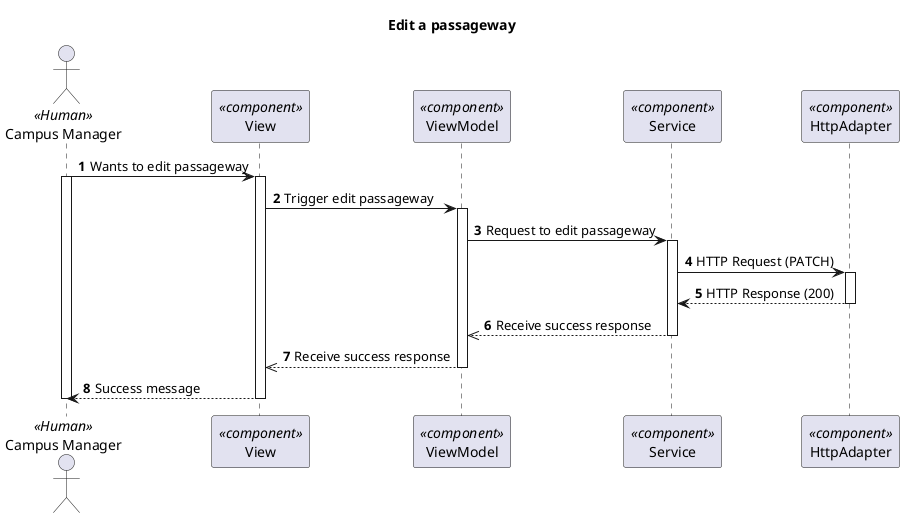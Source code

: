 @startuml Process View - Level 3 - Edit a passageway

autonumber
skinparam packageStyle rect

title Edit a passageway

actor "Campus Manager" as CM <<Human>>
participant "View" as view <<component>>
participant "ViewModel" as viewModel <<component>>
participant "Service" as service <<component>>
participant "HttpAdapter" as httpAdapter <<component>>

CM -> view : Wants to edit passageway
activate CM
activate view
view -> viewModel : Trigger edit passageway

activate viewModel
viewModel -> service : Request to edit passageway

activate service
service -> httpAdapter : HTTP Request (PATCH)
activate httpAdapter
httpAdapter --> service : HTTP Response (200)
deactivate httpAdapter

service -->> viewModel : Receive success response
deactivate service

viewModel -->> view : Receive success response
deactivate viewModel

view --> CM : Success message
deactivate view

deactivate CM
@enduml
